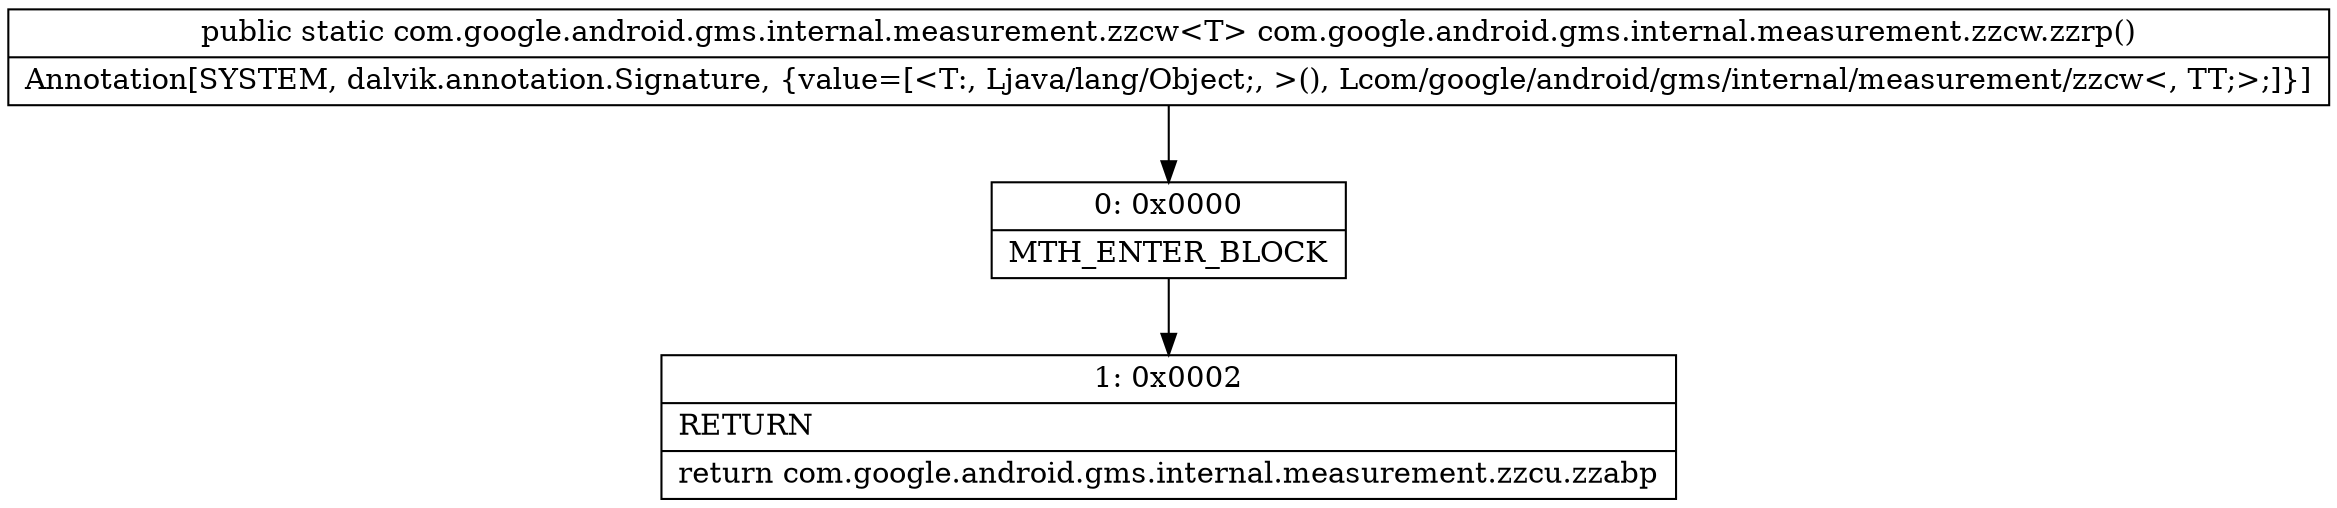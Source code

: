 digraph "CFG forcom.google.android.gms.internal.measurement.zzcw.zzrp()Lcom\/google\/android\/gms\/internal\/measurement\/zzcw;" {
Node_0 [shape=record,label="{0\:\ 0x0000|MTH_ENTER_BLOCK\l}"];
Node_1 [shape=record,label="{1\:\ 0x0002|RETURN\l|return com.google.android.gms.internal.measurement.zzcu.zzabp\l}"];
MethodNode[shape=record,label="{public static com.google.android.gms.internal.measurement.zzcw\<T\> com.google.android.gms.internal.measurement.zzcw.zzrp()  | Annotation[SYSTEM, dalvik.annotation.Signature, \{value=[\<T:, Ljava\/lang\/Object;, \>(), Lcom\/google\/android\/gms\/internal\/measurement\/zzcw\<, TT;\>;]\}]\l}"];
MethodNode -> Node_0;
Node_0 -> Node_1;
}


